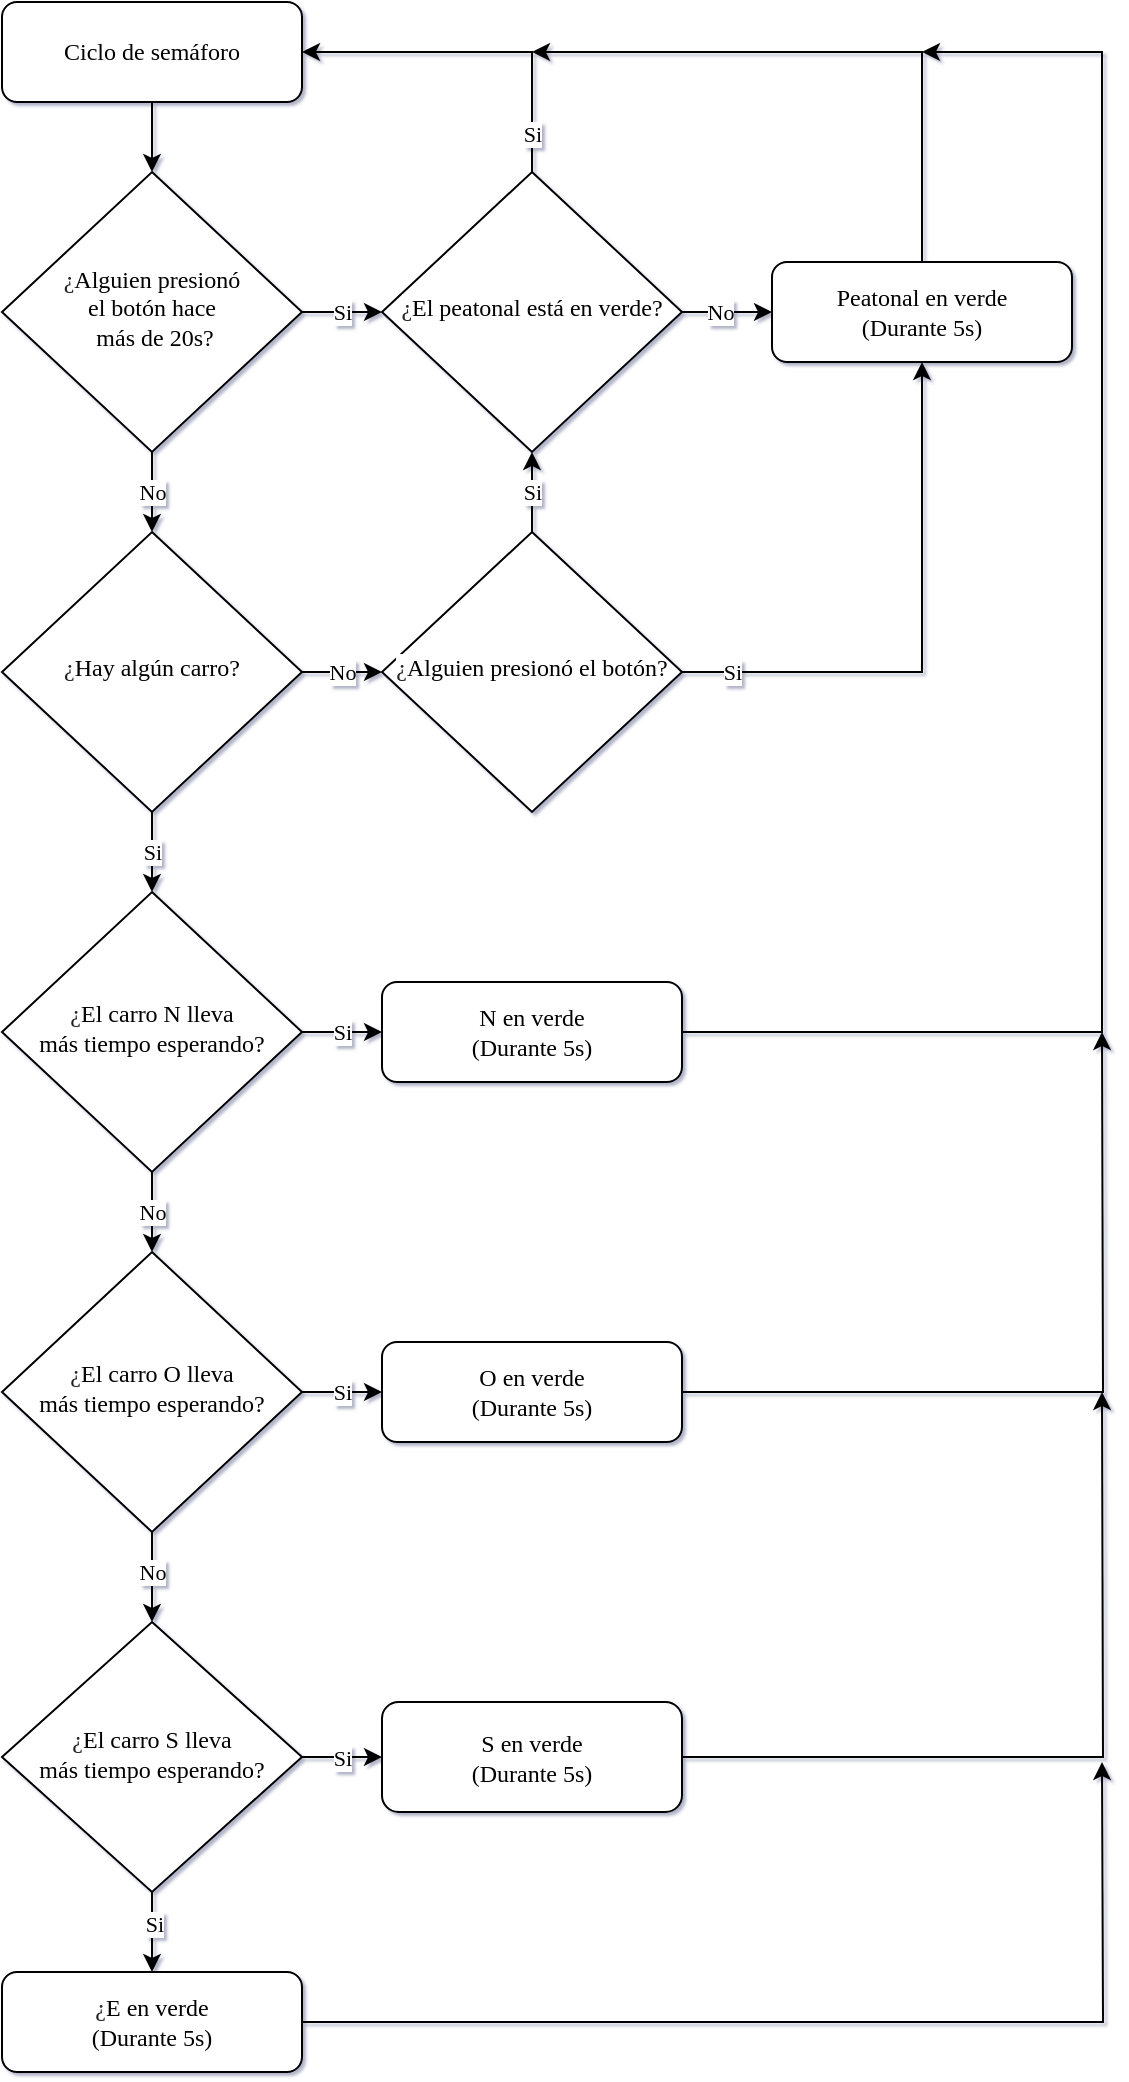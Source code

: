 <mxfile version="17.4.2" type="device"><diagram id="C5RBs43oDa-KdzZeNtuy" name="Page-1"><mxGraphModel dx="273" dy="145" grid="0" gridSize="5" guides="1" tooltips="1" connect="1" arrows="1" fold="1" page="1" pageScale="1" pageWidth="827" pageHeight="1169" background="none" math="0" shadow="1"><root><mxCell id="WIyWlLk6GJQsqaUBKTNV-0"/><mxCell id="WIyWlLk6GJQsqaUBKTNV-1" parent="WIyWlLk6GJQsqaUBKTNV-0"/><mxCell id="yndsoIyhjOsvqXQOpLV2-22" style="edgeStyle=orthogonalEdgeStyle;rounded=0;orthogonalLoop=1;jettySize=auto;html=1;exitX=0.5;exitY=1;exitDx=0;exitDy=0;entryX=0.5;entryY=0;entryDx=0;entryDy=0;" parent="WIyWlLk6GJQsqaUBKTNV-1" source="WIyWlLk6GJQsqaUBKTNV-3" target="yndsoIyhjOsvqXQOpLV2-17" edge="1"><mxGeometry relative="1" as="geometry"/></mxCell><mxCell id="WIyWlLk6GJQsqaUBKTNV-3" value="&lt;font face=&quot;Times New Roman&quot;&gt;Ciclo de semáforo&lt;/font&gt;" style="rounded=1;whiteSpace=wrap;html=1;fontSize=12;glass=0;strokeWidth=1;shadow=0;" parent="WIyWlLk6GJQsqaUBKTNV-1" vertex="1"><mxGeometry x="90" y="55" width="150" height="50" as="geometry"/></mxCell><mxCell id="BGrUxgkjoWsLEp7HW1v7-1" value="No" style="edgeStyle=orthogonalEdgeStyle;rounded=0;orthogonalLoop=1;jettySize=auto;html=1;exitX=1;exitY=0.5;exitDx=0;exitDy=0;entryX=0;entryY=0.5;entryDx=0;entryDy=0;fontFamily=Times New Roman;" edge="1" parent="WIyWlLk6GJQsqaUBKTNV-1" source="WIyWlLk6GJQsqaUBKTNV-6" target="6fhleVyNYSwxZYoEP3BT-0"><mxGeometry relative="1" as="geometry"/></mxCell><mxCell id="BGrUxgkjoWsLEp7HW1v7-3" style="edgeStyle=orthogonalEdgeStyle;rounded=0;orthogonalLoop=1;jettySize=auto;html=1;exitX=0.5;exitY=1;exitDx=0;exitDy=0;entryX=0.5;entryY=0;entryDx=0;entryDy=0;fontFamily=Times New Roman;" edge="1" parent="WIyWlLk6GJQsqaUBKTNV-1" source="WIyWlLk6GJQsqaUBKTNV-6" target="WIyWlLk6GJQsqaUBKTNV-10"><mxGeometry relative="1" as="geometry"/></mxCell><mxCell id="BGrUxgkjoWsLEp7HW1v7-4" value="Si" style="edgeLabel;html=1;align=center;verticalAlign=middle;resizable=0;points=[];fontFamily=Times New Roman;" vertex="1" connectable="0" parent="BGrUxgkjoWsLEp7HW1v7-3"><mxGeometry x="-0.228" relative="1" as="geometry"><mxPoint y="4" as="offset"/></mxGeometry></mxCell><mxCell id="WIyWlLk6GJQsqaUBKTNV-6" value="&lt;span style=&quot;color: rgb(32 , 33 , 36) ; font-family: &amp;#34;times new roman&amp;#34; ; text-align: left ; background-color: rgb(255 , 255 , 255)&quot;&gt;¿&lt;/span&gt;&lt;font face=&quot;Times New Roman&quot;&gt;Hay algún carro?&lt;/font&gt;" style="rhombus;whiteSpace=wrap;html=1;shadow=0;fontFamily=Helvetica;fontSize=12;align=center;strokeWidth=1;spacing=6;spacingTop=-4;" parent="WIyWlLk6GJQsqaUBKTNV-1" vertex="1"><mxGeometry x="90" y="320" width="150" height="140" as="geometry"/></mxCell><mxCell id="yndsoIyhjOsvqXQOpLV2-3" value="&lt;font face=&quot;Times New Roman&quot;&gt;No&lt;/font&gt;" style="edgeStyle=orthogonalEdgeStyle;rounded=0;orthogonalLoop=1;jettySize=auto;html=1;exitX=0.5;exitY=1;exitDx=0;exitDy=0;entryX=0.5;entryY=0;entryDx=0;entryDy=0;" parent="WIyWlLk6GJQsqaUBKTNV-1" source="WIyWlLk6GJQsqaUBKTNV-10" target="6fhleVyNYSwxZYoEP3BT-2" edge="1"><mxGeometry relative="1" as="geometry"><mxPoint as="offset"/></mxGeometry></mxCell><mxCell id="BGrUxgkjoWsLEp7HW1v7-5" value="Si" style="edgeStyle=orthogonalEdgeStyle;rounded=0;orthogonalLoop=1;jettySize=auto;html=1;exitX=1;exitY=0.5;exitDx=0;exitDy=0;entryX=0;entryY=0.5;entryDx=0;entryDy=0;fontFamily=Times New Roman;" edge="1" parent="WIyWlLk6GJQsqaUBKTNV-1" source="WIyWlLk6GJQsqaUBKTNV-10" target="WIyWlLk6GJQsqaUBKTNV-12"><mxGeometry relative="1" as="geometry"/></mxCell><mxCell id="WIyWlLk6GJQsqaUBKTNV-10" value="&lt;span style=&quot;color: rgb(32 , 33 , 36) ; font-family: &amp;#34;times new roman&amp;#34; ; text-align: left ; background-color: rgb(255 , 255 , 255)&quot;&gt;¿&lt;/span&gt;&lt;font face=&quot;Times New Roman&quot;&gt;El carro N lleva &lt;br&gt;más tiempo esperando?&lt;/font&gt;" style="rhombus;whiteSpace=wrap;html=1;shadow=0;fontFamily=Helvetica;fontSize=12;align=center;strokeWidth=1;spacing=6;spacingTop=-4;" parent="WIyWlLk6GJQsqaUBKTNV-1" vertex="1"><mxGeometry x="90" y="500" width="150" height="140" as="geometry"/></mxCell><mxCell id="BGrUxgkjoWsLEp7HW1v7-2" style="edgeStyle=orthogonalEdgeStyle;rounded=0;orthogonalLoop=1;jettySize=auto;html=1;exitX=1;exitY=0.5;exitDx=0;exitDy=0;fontFamily=Times New Roman;" edge="1" parent="WIyWlLk6GJQsqaUBKTNV-1" source="WIyWlLk6GJQsqaUBKTNV-12"><mxGeometry relative="1" as="geometry"><mxPoint x="550" y="80" as="targetPoint"/><Array as="points"><mxPoint x="640" y="570"/><mxPoint x="640" y="80"/></Array></mxGeometry></mxCell><mxCell id="WIyWlLk6GJQsqaUBKTNV-12" value="&lt;font face=&quot;Times New Roman&quot;&gt;N en verde&lt;br&gt;(Durante 5s)&lt;/font&gt;" style="rounded=1;whiteSpace=wrap;html=1;fontSize=12;glass=0;strokeWidth=1;shadow=0;" parent="WIyWlLk6GJQsqaUBKTNV-1" vertex="1"><mxGeometry x="280" y="545" width="150" height="50" as="geometry"/></mxCell><mxCell id="yndsoIyhjOsvqXQOpLV2-19" value="&lt;font face=&quot;Times New Roman&quot;&gt;Si&lt;/font&gt;" style="edgeStyle=orthogonalEdgeStyle;rounded=0;orthogonalLoop=1;jettySize=auto;html=1;exitX=0.5;exitY=0;exitDx=0;exitDy=0;entryX=0.5;entryY=1;entryDx=0;entryDy=0;" parent="WIyWlLk6GJQsqaUBKTNV-1" source="6fhleVyNYSwxZYoEP3BT-0" target="yndsoIyhjOsvqXQOpLV2-15" edge="1"><mxGeometry relative="1" as="geometry"><mxPoint as="offset"/></mxGeometry></mxCell><mxCell id="yndsoIyhjOsvqXQOpLV2-27" style="edgeStyle=orthogonalEdgeStyle;rounded=0;orthogonalLoop=1;jettySize=auto;html=1;exitX=1;exitY=0.5;exitDx=0;exitDy=0;entryX=0.5;entryY=1;entryDx=0;entryDy=0;" parent="WIyWlLk6GJQsqaUBKTNV-1" source="6fhleVyNYSwxZYoEP3BT-0" target="6fhleVyNYSwxZYoEP3BT-5" edge="1"><mxGeometry relative="1" as="geometry"/></mxCell><mxCell id="yndsoIyhjOsvqXQOpLV2-31" value="&lt;font face=&quot;Times New Roman&quot;&gt;Si&lt;/font&gt;" style="edgeLabel;html=1;align=center;verticalAlign=middle;resizable=0;points=[];" parent="yndsoIyhjOsvqXQOpLV2-27" connectable="0" vertex="1"><mxGeometry x="-0.219" y="2" relative="1" as="geometry"><mxPoint x="-83" y="2" as="offset"/></mxGeometry></mxCell><mxCell id="6fhleVyNYSwxZYoEP3BT-0" value="&lt;span style=&quot;color: rgb(32 , 33 , 36) ; font-family: &amp;#34;times new roman&amp;#34; ; text-align: left ; background-color: rgb(255 , 255 , 255)&quot;&gt;¿&lt;/span&gt;&lt;font face=&quot;Times New Roman&quot;&gt;Alguien presionó el botón?&lt;/font&gt;" style="rhombus;whiteSpace=wrap;html=1;shadow=0;fontFamily=Helvetica;fontSize=12;align=center;strokeWidth=1;spacing=6;spacingTop=-4;" parent="WIyWlLk6GJQsqaUBKTNV-1" vertex="1"><mxGeometry x="280" y="320" width="150" height="140" as="geometry"/></mxCell><mxCell id="yndsoIyhjOsvqXQOpLV2-4" value="&lt;font face=&quot;Times New Roman&quot;&gt;No&lt;/font&gt;" style="edgeStyle=orthogonalEdgeStyle;rounded=0;orthogonalLoop=1;jettySize=auto;html=1;exitX=0.5;exitY=1;exitDx=0;exitDy=0;" parent="WIyWlLk6GJQsqaUBKTNV-1" source="6fhleVyNYSwxZYoEP3BT-2" target="6fhleVyNYSwxZYoEP3BT-3" edge="1"><mxGeometry x="-0.111" relative="1" as="geometry"><mxPoint as="offset"/></mxGeometry></mxCell><mxCell id="BGrUxgkjoWsLEp7HW1v7-6" value="Si" style="edgeStyle=orthogonalEdgeStyle;rounded=0;orthogonalLoop=1;jettySize=auto;html=1;exitX=1;exitY=0.5;exitDx=0;exitDy=0;entryX=0;entryY=0.5;entryDx=0;entryDy=0;fontFamily=Times New Roman;" edge="1" parent="WIyWlLk6GJQsqaUBKTNV-1" source="6fhleVyNYSwxZYoEP3BT-2" target="yndsoIyhjOsvqXQOpLV2-7"><mxGeometry relative="1" as="geometry"/></mxCell><mxCell id="6fhleVyNYSwxZYoEP3BT-2" value="&lt;span style=&quot;color: rgb(32 , 33 , 36) ; font-family: &amp;#34;times new roman&amp;#34; ; text-align: left ; background-color: rgb(255 , 255 , 255)&quot;&gt;¿&lt;/span&gt;&lt;font face=&quot;Times New Roman&quot;&gt;El carro O lleva &lt;br&gt;más tiempo esperando?&lt;/font&gt;" style="rhombus;whiteSpace=wrap;html=1;shadow=0;fontFamily=Helvetica;fontSize=12;align=center;strokeWidth=1;spacing=6;spacingTop=-4;" parent="WIyWlLk6GJQsqaUBKTNV-1" vertex="1"><mxGeometry x="90" y="680" width="150" height="140" as="geometry"/></mxCell><mxCell id="BGrUxgkjoWsLEp7HW1v7-7" value="Si" style="edgeStyle=orthogonalEdgeStyle;rounded=0;orthogonalLoop=1;jettySize=auto;html=1;exitX=1;exitY=0.5;exitDx=0;exitDy=0;entryX=0;entryY=0.5;entryDx=0;entryDy=0;fontFamily=Times New Roman;" edge="1" parent="WIyWlLk6GJQsqaUBKTNV-1" source="6fhleVyNYSwxZYoEP3BT-3" target="yndsoIyhjOsvqXQOpLV2-9"><mxGeometry relative="1" as="geometry"/></mxCell><mxCell id="BGrUxgkjoWsLEp7HW1v7-8" style="edgeStyle=orthogonalEdgeStyle;rounded=0;orthogonalLoop=1;jettySize=auto;html=1;exitX=0.5;exitY=1;exitDx=0;exitDy=0;entryX=0.5;entryY=0;entryDx=0;entryDy=0;fontFamily=Times New Roman;" edge="1" parent="WIyWlLk6GJQsqaUBKTNV-1" source="6fhleVyNYSwxZYoEP3BT-3" target="yndsoIyhjOsvqXQOpLV2-11"><mxGeometry relative="1" as="geometry"/></mxCell><mxCell id="BGrUxgkjoWsLEp7HW1v7-9" value="Si" style="edgeLabel;html=1;align=center;verticalAlign=middle;resizable=0;points=[];fontFamily=Times New Roman;" vertex="1" connectable="0" parent="BGrUxgkjoWsLEp7HW1v7-8"><mxGeometry x="-0.19" y="1" relative="1" as="geometry"><mxPoint as="offset"/></mxGeometry></mxCell><mxCell id="6fhleVyNYSwxZYoEP3BT-3" value="&lt;span style=&quot;color: rgb(32 , 33 , 36) ; font-family: &amp;#34;times new roman&amp;#34; ; text-align: left ; background-color: rgb(255 , 255 , 255)&quot;&gt;¿&lt;/span&gt;&lt;font face=&quot;Times New Roman&quot;&gt;El carro S lleva &lt;br&gt;más tiempo esperando?&lt;/font&gt;" style="rhombus;whiteSpace=wrap;html=1;shadow=0;fontFamily=Helvetica;fontSize=12;align=center;strokeWidth=1;spacing=6;spacingTop=-4;" parent="WIyWlLk6GJQsqaUBKTNV-1" vertex="1"><mxGeometry x="90" y="865" width="150" height="135" as="geometry"/></mxCell><mxCell id="BGrUxgkjoWsLEp7HW1v7-0" style="edgeStyle=orthogonalEdgeStyle;rounded=0;orthogonalLoop=1;jettySize=auto;html=1;exitX=0.5;exitY=0;exitDx=0;exitDy=0;fontFamily=Times New Roman;" edge="1" parent="WIyWlLk6GJQsqaUBKTNV-1" source="6fhleVyNYSwxZYoEP3BT-5"><mxGeometry relative="1" as="geometry"><mxPoint x="355" y="80" as="targetPoint"/><Array as="points"><mxPoint x="550" y="80"/></Array></mxGeometry></mxCell><mxCell id="6fhleVyNYSwxZYoEP3BT-5" value="&lt;font face=&quot;Times New Roman&quot;&gt;Peatonal en verde&lt;br&gt;(Durante 5s)&lt;/font&gt;" style="rounded=1;whiteSpace=wrap;html=1;fontSize=12;glass=0;strokeWidth=1;shadow=0;" parent="WIyWlLk6GJQsqaUBKTNV-1" vertex="1"><mxGeometry x="475" y="185" width="150" height="50" as="geometry"/></mxCell><mxCell id="yndsoIyhjOsvqXQOpLV2-33" style="edgeStyle=orthogonalEdgeStyle;rounded=0;orthogonalLoop=1;jettySize=auto;html=1;exitX=1;exitY=0.5;exitDx=0;exitDy=0;" parent="WIyWlLk6GJQsqaUBKTNV-1" source="yndsoIyhjOsvqXQOpLV2-7" edge="1"><mxGeometry relative="1" as="geometry"><mxPoint x="640" y="570" as="targetPoint"/></mxGeometry></mxCell><mxCell id="yndsoIyhjOsvqXQOpLV2-7" value="&lt;font face=&quot;Times New Roman&quot;&gt;O en verde&lt;br&gt;(Durante 5s)&lt;/font&gt;" style="rounded=1;whiteSpace=wrap;html=1;fontSize=12;glass=0;strokeWidth=1;shadow=0;" parent="WIyWlLk6GJQsqaUBKTNV-1" vertex="1"><mxGeometry x="280" y="725" width="150" height="50" as="geometry"/></mxCell><mxCell id="yndsoIyhjOsvqXQOpLV2-34" style="edgeStyle=orthogonalEdgeStyle;rounded=0;orthogonalLoop=1;jettySize=auto;html=1;exitX=1;exitY=0.5;exitDx=0;exitDy=0;" parent="WIyWlLk6GJQsqaUBKTNV-1" source="yndsoIyhjOsvqXQOpLV2-9" edge="1"><mxGeometry relative="1" as="geometry"><mxPoint x="640" y="750" as="targetPoint"/></mxGeometry></mxCell><mxCell id="yndsoIyhjOsvqXQOpLV2-9" value="&lt;font face=&quot;Times New Roman&quot;&gt;S en verde&lt;br&gt;(Durante 5s)&lt;/font&gt;" style="rounded=1;whiteSpace=wrap;html=1;fontSize=12;glass=0;strokeWidth=1;shadow=0;" parent="WIyWlLk6GJQsqaUBKTNV-1" vertex="1"><mxGeometry x="280" y="905" width="150" height="55" as="geometry"/></mxCell><mxCell id="yndsoIyhjOsvqXQOpLV2-35" style="edgeStyle=orthogonalEdgeStyle;rounded=0;orthogonalLoop=1;jettySize=auto;html=1;exitX=1;exitY=0.5;exitDx=0;exitDy=0;" parent="WIyWlLk6GJQsqaUBKTNV-1" source="yndsoIyhjOsvqXQOpLV2-11" edge="1"><mxGeometry relative="1" as="geometry"><mxPoint x="640" y="935" as="targetPoint"/></mxGeometry></mxCell><mxCell id="yndsoIyhjOsvqXQOpLV2-11" value="&lt;span style=&quot;color: rgb(32 , 33 , 36) ; font-family: &amp;#34;times new roman&amp;#34; ; text-align: left ; background-color: rgb(255 , 255 , 255)&quot;&gt;¿&lt;/span&gt;&lt;font face=&quot;Times New Roman&quot;&gt;E en verde&lt;br&gt;(Durante 5s)&lt;/font&gt;" style="rounded=1;whiteSpace=wrap;html=1;fontSize=12;glass=0;strokeWidth=1;shadow=0;" parent="WIyWlLk6GJQsqaUBKTNV-1" vertex="1"><mxGeometry x="90" y="1040" width="150" height="50" as="geometry"/></mxCell><mxCell id="yndsoIyhjOsvqXQOpLV2-21" style="edgeStyle=orthogonalEdgeStyle;rounded=0;orthogonalLoop=1;jettySize=auto;html=1;exitX=0.5;exitY=0;exitDx=0;exitDy=0;entryX=1;entryY=0.5;entryDx=0;entryDy=0;" parent="WIyWlLk6GJQsqaUBKTNV-1" source="yndsoIyhjOsvqXQOpLV2-15" target="WIyWlLk6GJQsqaUBKTNV-3" edge="1"><mxGeometry relative="1" as="geometry"><Array as="points"><mxPoint x="355" y="80"/></Array></mxGeometry></mxCell><mxCell id="yndsoIyhjOsvqXQOpLV2-25" value="&lt;font face=&quot;Times New Roman&quot;&gt;Si&lt;/font&gt;" style="edgeLabel;html=1;align=center;verticalAlign=middle;resizable=0;points=[];" parent="yndsoIyhjOsvqXQOpLV2-21" connectable="0" vertex="1"><mxGeometry x="-0.433" y="1" relative="1" as="geometry"><mxPoint x="1" y="30" as="offset"/></mxGeometry></mxCell><mxCell id="yndsoIyhjOsvqXQOpLV2-29" style="edgeStyle=orthogonalEdgeStyle;rounded=0;orthogonalLoop=1;jettySize=auto;html=1;entryX=0;entryY=0.5;entryDx=0;entryDy=0;" parent="WIyWlLk6GJQsqaUBKTNV-1" source="yndsoIyhjOsvqXQOpLV2-15" target="6fhleVyNYSwxZYoEP3BT-5" edge="1"><mxGeometry relative="1" as="geometry"/></mxCell><mxCell id="yndsoIyhjOsvqXQOpLV2-30" value="&lt;font face=&quot;Times New Roman&quot;&gt;No&lt;/font&gt;" style="edgeLabel;html=1;align=center;verticalAlign=middle;resizable=0;points=[];" parent="yndsoIyhjOsvqXQOpLV2-29" connectable="0" vertex="1"><mxGeometry x="-0.725" y="-1" relative="1" as="geometry"><mxPoint x="13" y="-1" as="offset"/></mxGeometry></mxCell><mxCell id="yndsoIyhjOsvqXQOpLV2-15" value="&lt;span style=&quot;color: rgb(32 , 33 , 36) ; font-family: &amp;#34;times new roman&amp;#34; ; text-align: left ; background-color: rgb(255 , 255 , 255)&quot;&gt;¿&lt;/span&gt;&lt;font face=&quot;Times New Roman&quot;&gt;El peatonal está en verde?&lt;/font&gt;" style="rhombus;whiteSpace=wrap;html=1;shadow=0;fontFamily=Helvetica;fontSize=12;align=center;strokeWidth=1;spacing=6;spacingTop=-4;" parent="WIyWlLk6GJQsqaUBKTNV-1" vertex="1"><mxGeometry x="280" y="140" width="150" height="140" as="geometry"/></mxCell><mxCell id="yndsoIyhjOsvqXQOpLV2-18" value="&lt;font face=&quot;Times New Roman&quot;&gt;No&lt;/font&gt;" style="edgeStyle=orthogonalEdgeStyle;rounded=0;orthogonalLoop=1;jettySize=auto;html=1;exitX=0.5;exitY=1;exitDx=0;exitDy=0;entryX=0.5;entryY=0;entryDx=0;entryDy=0;" parent="WIyWlLk6GJQsqaUBKTNV-1" source="yndsoIyhjOsvqXQOpLV2-17" target="WIyWlLk6GJQsqaUBKTNV-6" edge="1"><mxGeometry relative="1" as="geometry"><mxPoint as="offset"/></mxGeometry></mxCell><mxCell id="yndsoIyhjOsvqXQOpLV2-20" value="&lt;font face=&quot;Times New Roman&quot;&gt;Si&lt;/font&gt;" style="edgeStyle=orthogonalEdgeStyle;rounded=0;orthogonalLoop=1;jettySize=auto;html=1;exitX=1;exitY=0.5;exitDx=0;exitDy=0;entryX=0;entryY=0.5;entryDx=0;entryDy=0;" parent="WIyWlLk6GJQsqaUBKTNV-1" source="yndsoIyhjOsvqXQOpLV2-17" target="yndsoIyhjOsvqXQOpLV2-15" edge="1"><mxGeometry relative="1" as="geometry"><mxPoint as="offset"/></mxGeometry></mxCell><mxCell id="yndsoIyhjOsvqXQOpLV2-17" value="&lt;span style=&quot;color: rgb(32 , 33 , 36) ; text-align: left ; background-color: rgb(255 , 255 , 255)&quot;&gt;&lt;font face=&quot;Times New Roman&quot; style=&quot;font-size: 12px&quot;&gt;¿&lt;/font&gt;&lt;/span&gt;&lt;font face=&quot;Times New Roman&quot;&gt;Alguien presionó &lt;br&gt;el botón hace&lt;br&gt;&amp;nbsp;más de 20s?&lt;/font&gt;" style="rhombus;whiteSpace=wrap;html=1;shadow=0;fontFamily=Helvetica;fontSize=12;align=center;strokeWidth=1;spacing=6;spacingTop=-4;" parent="WIyWlLk6GJQsqaUBKTNV-1" vertex="1"><mxGeometry x="90" y="140" width="150" height="140" as="geometry"/></mxCell></root></mxGraphModel></diagram></mxfile>